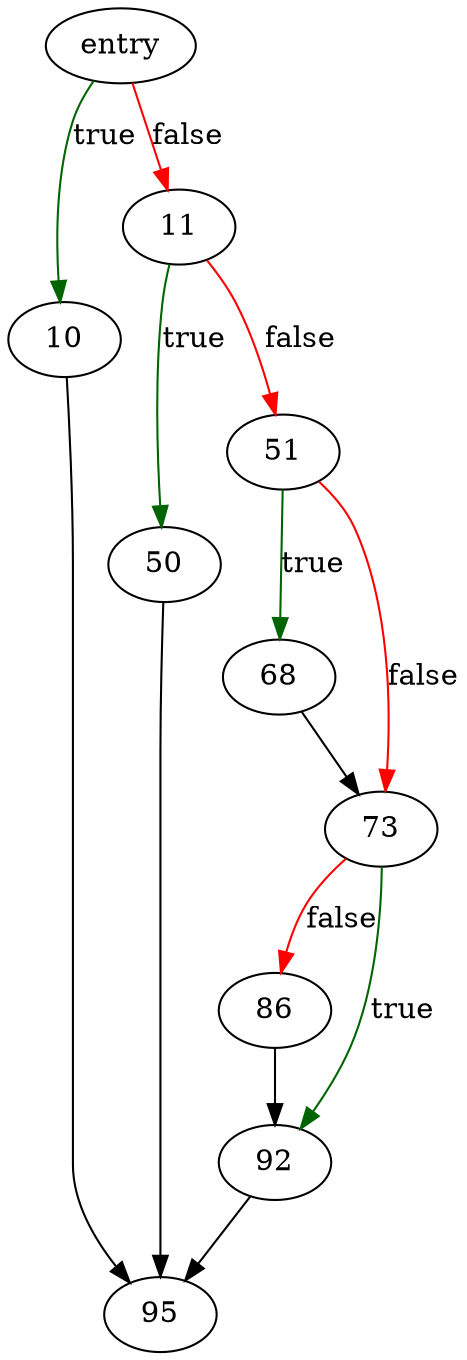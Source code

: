 digraph "sqlite3ResolveExprNames" {
	// Node definitions.
	2 [label=entry];
	10;
	11;
	50;
	51;
	68;
	73;
	86;
	92;
	95;

	// Edge definitions.
	2 -> 10 [
		color=darkgreen
		label=true
	];
	2 -> 11 [
		color=red
		label=false
	];
	10 -> 95;
	11 -> 50 [
		color=darkgreen
		label=true
	];
	11 -> 51 [
		color=red
		label=false
	];
	50 -> 95;
	51 -> 68 [
		color=darkgreen
		label=true
	];
	51 -> 73 [
		color=red
		label=false
	];
	68 -> 73;
	73 -> 86 [
		color=red
		label=false
	];
	73 -> 92 [
		color=darkgreen
		label=true
	];
	86 -> 92;
	92 -> 95;
}